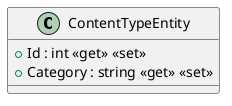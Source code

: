 @startuml
class ContentTypeEntity {
    + Id : int <<get>> <<set>>
    + Category : string <<get>> <<set>>
}
@enduml
